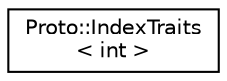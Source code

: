 digraph "Graphical Class Hierarchy"
{
  edge [fontname="Helvetica",fontsize="10",labelfontname="Helvetica",labelfontsize="10"];
  node [fontname="Helvetica",fontsize="10",shape=record];
  rankdir="LR";
  Node0 [label="Proto::IndexTraits\l\< int \>",height=0.2,width=0.4,color="black", fillcolor="white", style="filled",URL="$structProto_1_1IndexTraits_3_01int_01_4.html"];
}
